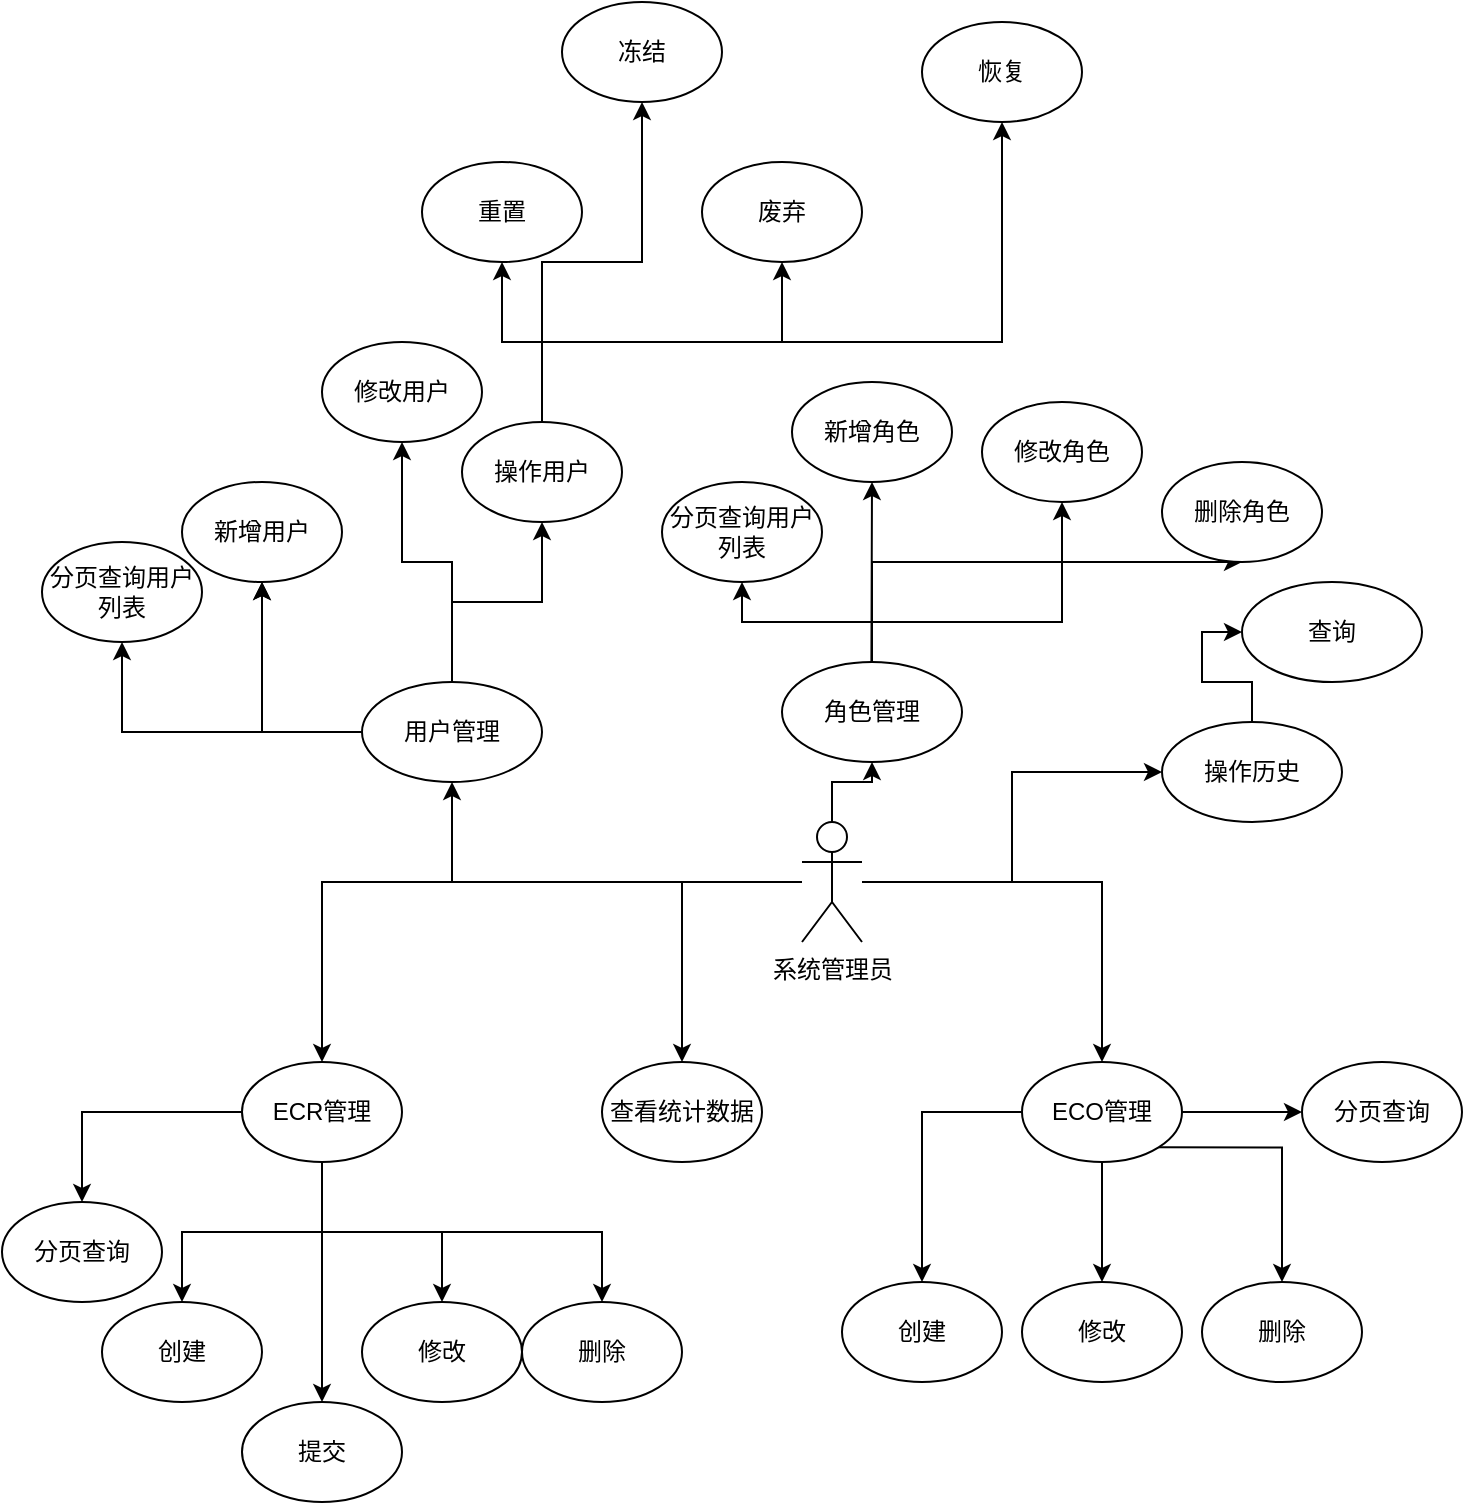 <mxfile version="21.1.1" type="github">
  <diagram name="第 1 页" id="2Dv64XPZ4sO35TC0VDzX">
    <mxGraphModel dx="130" dy="267" grid="1" gridSize="10" guides="1" tooltips="1" connect="1" arrows="1" fold="1" page="1" pageScale="1" pageWidth="827" pageHeight="1169" math="0" shadow="0">
      <root>
        <mxCell id="0" />
        <mxCell id="1" parent="0" />
        <mxCell id="pvFu4Uic2yDWqxtZS8rq-4" value="" style="edgeStyle=orthogonalEdgeStyle;rounded=0;orthogonalLoop=1;jettySize=auto;html=1;entryX=0.5;entryY=1;entryDx=0;entryDy=0;" edge="1" parent="1" source="pvFu4Uic2yDWqxtZS8rq-1" target="pvFu4Uic2yDWqxtZS8rq-5">
          <mxGeometry relative="1" as="geometry">
            <mxPoint x="360" y="460" as="targetPoint" />
          </mxGeometry>
        </mxCell>
        <mxCell id="pvFu4Uic2yDWqxtZS8rq-25" style="edgeStyle=orthogonalEdgeStyle;rounded=0;orthogonalLoop=1;jettySize=auto;html=1;" edge="1" parent="1" source="pvFu4Uic2yDWqxtZS8rq-1" target="pvFu4Uic2yDWqxtZS8rq-24">
          <mxGeometry relative="1" as="geometry" />
        </mxCell>
        <mxCell id="pvFu4Uic2yDWqxtZS8rq-33" style="edgeStyle=orthogonalEdgeStyle;rounded=0;orthogonalLoop=1;jettySize=auto;html=1;" edge="1" parent="1" source="pvFu4Uic2yDWqxtZS8rq-1" target="pvFu4Uic2yDWqxtZS8rq-32">
          <mxGeometry relative="1" as="geometry" />
        </mxCell>
        <mxCell id="pvFu4Uic2yDWqxtZS8rq-44" style="edgeStyle=orthogonalEdgeStyle;rounded=0;orthogonalLoop=1;jettySize=auto;html=1;entryX=0.5;entryY=0;entryDx=0;entryDy=0;" edge="1" parent="1" source="pvFu4Uic2yDWqxtZS8rq-1" target="pvFu4Uic2yDWqxtZS8rq-42">
          <mxGeometry relative="1" as="geometry" />
        </mxCell>
        <mxCell id="pvFu4Uic2yDWqxtZS8rq-54" style="edgeStyle=orthogonalEdgeStyle;rounded=0;orthogonalLoop=1;jettySize=auto;html=1;" edge="1" parent="1" source="pvFu4Uic2yDWqxtZS8rq-1" target="pvFu4Uic2yDWqxtZS8rq-53">
          <mxGeometry relative="1" as="geometry" />
        </mxCell>
        <mxCell id="pvFu4Uic2yDWqxtZS8rq-68" style="edgeStyle=orthogonalEdgeStyle;rounded=0;orthogonalLoop=1;jettySize=auto;html=1;entryX=0.5;entryY=0;entryDx=0;entryDy=0;" edge="1" parent="1" source="pvFu4Uic2yDWqxtZS8rq-1" target="pvFu4Uic2yDWqxtZS8rq-67">
          <mxGeometry relative="1" as="geometry" />
        </mxCell>
        <mxCell id="pvFu4Uic2yDWqxtZS8rq-1" value="系统管理员" style="shape=umlActor;verticalLabelPosition=bottom;verticalAlign=top;html=1;outlineConnect=0;" vertex="1" parent="1">
          <mxGeometry x="470" y="470" width="30" height="60" as="geometry" />
        </mxCell>
        <mxCell id="pvFu4Uic2yDWqxtZS8rq-7" value="" style="edgeStyle=orthogonalEdgeStyle;rounded=0;orthogonalLoop=1;jettySize=auto;html=1;" edge="1" parent="1" source="pvFu4Uic2yDWqxtZS8rq-5" target="pvFu4Uic2yDWqxtZS8rq-6">
          <mxGeometry relative="1" as="geometry" />
        </mxCell>
        <mxCell id="pvFu4Uic2yDWqxtZS8rq-10" value="" style="edgeStyle=orthogonalEdgeStyle;rounded=0;orthogonalLoop=1;jettySize=auto;html=1;" edge="1" parent="1" source="pvFu4Uic2yDWqxtZS8rq-5" target="pvFu4Uic2yDWqxtZS8rq-6">
          <mxGeometry relative="1" as="geometry" />
        </mxCell>
        <mxCell id="pvFu4Uic2yDWqxtZS8rq-12" style="edgeStyle=orthogonalEdgeStyle;rounded=0;orthogonalLoop=1;jettySize=auto;html=1;exitX=0.5;exitY=0;exitDx=0;exitDy=0;entryX=0.5;entryY=1;entryDx=0;entryDy=0;" edge="1" parent="1" source="pvFu4Uic2yDWqxtZS8rq-5" target="pvFu4Uic2yDWqxtZS8rq-11">
          <mxGeometry relative="1" as="geometry" />
        </mxCell>
        <mxCell id="pvFu4Uic2yDWqxtZS8rq-14" style="edgeStyle=orthogonalEdgeStyle;rounded=0;orthogonalLoop=1;jettySize=auto;html=1;exitX=0.5;exitY=0;exitDx=0;exitDy=0;" edge="1" parent="1" source="pvFu4Uic2yDWqxtZS8rq-5" target="pvFu4Uic2yDWqxtZS8rq-13">
          <mxGeometry relative="1" as="geometry" />
        </mxCell>
        <mxCell id="pvFu4Uic2yDWqxtZS8rq-37" style="edgeStyle=orthogonalEdgeStyle;rounded=0;orthogonalLoop=1;jettySize=auto;html=1;" edge="1" parent="1" source="pvFu4Uic2yDWqxtZS8rq-5" target="pvFu4Uic2yDWqxtZS8rq-36">
          <mxGeometry relative="1" as="geometry" />
        </mxCell>
        <mxCell id="pvFu4Uic2yDWqxtZS8rq-5" value="用户管理" style="ellipse;whiteSpace=wrap;html=1;" vertex="1" parent="1">
          <mxGeometry x="250" y="400" width="90" height="50" as="geometry" />
        </mxCell>
        <mxCell id="pvFu4Uic2yDWqxtZS8rq-6" value="新增用户" style="ellipse;whiteSpace=wrap;html=1;" vertex="1" parent="1">
          <mxGeometry x="160" y="300" width="80" height="50" as="geometry" />
        </mxCell>
        <mxCell id="pvFu4Uic2yDWqxtZS8rq-11" value="修改用户" style="ellipse;whiteSpace=wrap;html=1;" vertex="1" parent="1">
          <mxGeometry x="230" y="230" width="80" height="50" as="geometry" />
        </mxCell>
        <mxCell id="pvFu4Uic2yDWqxtZS8rq-16" value="" style="edgeStyle=orthogonalEdgeStyle;rounded=0;orthogonalLoop=1;jettySize=auto;html=1;" edge="1" parent="1" source="pvFu4Uic2yDWqxtZS8rq-13" target="pvFu4Uic2yDWqxtZS8rq-15">
          <mxGeometry relative="1" as="geometry" />
        </mxCell>
        <mxCell id="pvFu4Uic2yDWqxtZS8rq-18" style="edgeStyle=orthogonalEdgeStyle;rounded=0;orthogonalLoop=1;jettySize=auto;html=1;exitX=0.5;exitY=0;exitDx=0;exitDy=0;entryX=0.5;entryY=1;entryDx=0;entryDy=0;" edge="1" parent="1" source="pvFu4Uic2yDWqxtZS8rq-13" target="pvFu4Uic2yDWqxtZS8rq-17">
          <mxGeometry relative="1" as="geometry" />
        </mxCell>
        <mxCell id="pvFu4Uic2yDWqxtZS8rq-20" style="edgeStyle=orthogonalEdgeStyle;rounded=0;orthogonalLoop=1;jettySize=auto;html=1;entryX=0.5;entryY=1;entryDx=0;entryDy=0;exitX=0.5;exitY=0;exitDx=0;exitDy=0;" edge="1" parent="1" source="pvFu4Uic2yDWqxtZS8rq-13" target="pvFu4Uic2yDWqxtZS8rq-19">
          <mxGeometry relative="1" as="geometry">
            <mxPoint x="420" y="295" as="sourcePoint" />
          </mxGeometry>
        </mxCell>
        <mxCell id="pvFu4Uic2yDWqxtZS8rq-22" style="edgeStyle=orthogonalEdgeStyle;rounded=0;orthogonalLoop=1;jettySize=auto;html=1;exitX=0.5;exitY=0;exitDx=0;exitDy=0;entryX=0.5;entryY=1;entryDx=0;entryDy=0;" edge="1" parent="1" source="pvFu4Uic2yDWqxtZS8rq-13" target="pvFu4Uic2yDWqxtZS8rq-21">
          <mxGeometry relative="1" as="geometry">
            <Array as="points">
              <mxPoint x="380" y="230" />
              <mxPoint x="530" y="230" />
            </Array>
          </mxGeometry>
        </mxCell>
        <mxCell id="pvFu4Uic2yDWqxtZS8rq-13" value="操作用户" style="ellipse;whiteSpace=wrap;html=1;" vertex="1" parent="1">
          <mxGeometry x="300" y="270" width="80" height="50" as="geometry" />
        </mxCell>
        <mxCell id="pvFu4Uic2yDWqxtZS8rq-15" value="重置" style="ellipse;whiteSpace=wrap;html=1;" vertex="1" parent="1">
          <mxGeometry x="280" y="140" width="80" height="50" as="geometry" />
        </mxCell>
        <mxCell id="pvFu4Uic2yDWqxtZS8rq-17" value="冻结" style="ellipse;whiteSpace=wrap;html=1;" vertex="1" parent="1">
          <mxGeometry x="350" y="60" width="80" height="50" as="geometry" />
        </mxCell>
        <mxCell id="pvFu4Uic2yDWqxtZS8rq-19" value="废弃" style="ellipse;whiteSpace=wrap;html=1;" vertex="1" parent="1">
          <mxGeometry x="420" y="140" width="80" height="50" as="geometry" />
        </mxCell>
        <mxCell id="pvFu4Uic2yDWqxtZS8rq-21" value="恢复" style="ellipse;whiteSpace=wrap;html=1;" vertex="1" parent="1">
          <mxGeometry x="530" y="70" width="80" height="50" as="geometry" />
        </mxCell>
        <mxCell id="pvFu4Uic2yDWqxtZS8rq-27" style="edgeStyle=orthogonalEdgeStyle;rounded=0;orthogonalLoop=1;jettySize=auto;html=1;exitX=0.497;exitY=-0.027;exitDx=0;exitDy=0;entryX=0.5;entryY=1;entryDx=0;entryDy=0;exitPerimeter=0;" edge="1" parent="1" source="pvFu4Uic2yDWqxtZS8rq-24" target="pvFu4Uic2yDWqxtZS8rq-26">
          <mxGeometry relative="1" as="geometry">
            <Array as="points">
              <mxPoint x="505" y="390" />
              <mxPoint x="505" y="390" />
              <mxPoint x="505" y="300" />
            </Array>
          </mxGeometry>
        </mxCell>
        <mxCell id="pvFu4Uic2yDWqxtZS8rq-29" style="edgeStyle=orthogonalEdgeStyle;rounded=0;orthogonalLoop=1;jettySize=auto;html=1;exitX=0.5;exitY=0;exitDx=0;exitDy=0;entryX=0.5;entryY=1;entryDx=0;entryDy=0;" edge="1" parent="1" source="pvFu4Uic2yDWqxtZS8rq-24" target="pvFu4Uic2yDWqxtZS8rq-28">
          <mxGeometry relative="1" as="geometry">
            <mxPoint x="550" y="340" as="targetPoint" />
            <Array as="points">
              <mxPoint x="500" y="370" />
              <mxPoint x="550" y="370" />
            </Array>
          </mxGeometry>
        </mxCell>
        <mxCell id="pvFu4Uic2yDWqxtZS8rq-30" style="edgeStyle=orthogonalEdgeStyle;rounded=0;orthogonalLoop=1;jettySize=auto;html=1;exitX=0.5;exitY=0;exitDx=0;exitDy=0;entryX=0.5;entryY=1;entryDx=0;entryDy=0;" edge="1" parent="1" source="pvFu4Uic2yDWqxtZS8rq-24" target="pvFu4Uic2yDWqxtZS8rq-31">
          <mxGeometry relative="1" as="geometry">
            <mxPoint x="570" y="360" as="targetPoint" />
            <Array as="points">
              <mxPoint x="505" y="340" />
            </Array>
          </mxGeometry>
        </mxCell>
        <mxCell id="pvFu4Uic2yDWqxtZS8rq-39" style="edgeStyle=orthogonalEdgeStyle;rounded=0;orthogonalLoop=1;jettySize=auto;html=1;entryX=0.5;entryY=1;entryDx=0;entryDy=0;" edge="1" parent="1" source="pvFu4Uic2yDWqxtZS8rq-24" target="pvFu4Uic2yDWqxtZS8rq-38">
          <mxGeometry relative="1" as="geometry" />
        </mxCell>
        <mxCell id="pvFu4Uic2yDWqxtZS8rq-24" value="角色管理" style="ellipse;whiteSpace=wrap;html=1;" vertex="1" parent="1">
          <mxGeometry x="460" y="390" width="90" height="50" as="geometry" />
        </mxCell>
        <mxCell id="pvFu4Uic2yDWqxtZS8rq-26" value="新增角色" style="ellipse;whiteSpace=wrap;html=1;" vertex="1" parent="1">
          <mxGeometry x="465" y="250" width="80" height="50" as="geometry" />
        </mxCell>
        <mxCell id="pvFu4Uic2yDWqxtZS8rq-28" value="修改角色" style="ellipse;whiteSpace=wrap;html=1;" vertex="1" parent="1">
          <mxGeometry x="560" y="260" width="80" height="50" as="geometry" />
        </mxCell>
        <mxCell id="pvFu4Uic2yDWqxtZS8rq-31" value="删除角色" style="ellipse;whiteSpace=wrap;html=1;" vertex="1" parent="1">
          <mxGeometry x="650" y="290" width="80" height="50" as="geometry" />
        </mxCell>
        <mxCell id="pvFu4Uic2yDWqxtZS8rq-35" style="edgeStyle=orthogonalEdgeStyle;rounded=0;orthogonalLoop=1;jettySize=auto;html=1;entryX=0;entryY=0.5;entryDx=0;entryDy=0;" edge="1" parent="1" source="pvFu4Uic2yDWqxtZS8rq-32" target="pvFu4Uic2yDWqxtZS8rq-34">
          <mxGeometry relative="1" as="geometry" />
        </mxCell>
        <mxCell id="pvFu4Uic2yDWqxtZS8rq-32" value="操作历史" style="ellipse;whiteSpace=wrap;html=1;" vertex="1" parent="1">
          <mxGeometry x="650" y="420" width="90" height="50" as="geometry" />
        </mxCell>
        <mxCell id="pvFu4Uic2yDWqxtZS8rq-34" value="查询" style="ellipse;whiteSpace=wrap;html=1;" vertex="1" parent="1">
          <mxGeometry x="690" y="350" width="90" height="50" as="geometry" />
        </mxCell>
        <mxCell id="pvFu4Uic2yDWqxtZS8rq-36" value="分页查询用户列表" style="ellipse;whiteSpace=wrap;html=1;" vertex="1" parent="1">
          <mxGeometry x="90" y="330" width="80" height="50" as="geometry" />
        </mxCell>
        <mxCell id="pvFu4Uic2yDWqxtZS8rq-38" value="分页查询用户列表" style="ellipse;whiteSpace=wrap;html=1;" vertex="1" parent="1">
          <mxGeometry x="400" y="300" width="80" height="50" as="geometry" />
        </mxCell>
        <mxCell id="pvFu4Uic2yDWqxtZS8rq-46" value="" style="edgeStyle=orthogonalEdgeStyle;rounded=0;orthogonalLoop=1;jettySize=auto;html=1;" edge="1" parent="1" source="pvFu4Uic2yDWqxtZS8rq-42" target="pvFu4Uic2yDWqxtZS8rq-45">
          <mxGeometry relative="1" as="geometry" />
        </mxCell>
        <mxCell id="pvFu4Uic2yDWqxtZS8rq-49" style="edgeStyle=orthogonalEdgeStyle;rounded=0;orthogonalLoop=1;jettySize=auto;html=1;exitX=0.5;exitY=1;exitDx=0;exitDy=0;entryX=0.5;entryY=0;entryDx=0;entryDy=0;" edge="1" parent="1" source="pvFu4Uic2yDWqxtZS8rq-42" target="pvFu4Uic2yDWqxtZS8rq-48">
          <mxGeometry relative="1" as="geometry" />
        </mxCell>
        <mxCell id="pvFu4Uic2yDWqxtZS8rq-50" style="edgeStyle=orthogonalEdgeStyle;rounded=0;orthogonalLoop=1;jettySize=auto;html=1;exitX=0.5;exitY=1;exitDx=0;exitDy=0;entryX=0.5;entryY=0;entryDx=0;entryDy=0;" edge="1" parent="1" source="pvFu4Uic2yDWqxtZS8rq-42" target="pvFu4Uic2yDWqxtZS8rq-51">
          <mxGeometry relative="1" as="geometry">
            <mxPoint x="360" y="710" as="targetPoint" />
          </mxGeometry>
        </mxCell>
        <mxCell id="pvFu4Uic2yDWqxtZS8rq-64" style="edgeStyle=orthogonalEdgeStyle;rounded=0;orthogonalLoop=1;jettySize=auto;html=1;exitX=0;exitY=0.5;exitDx=0;exitDy=0;entryX=0.5;entryY=0;entryDx=0;entryDy=0;" edge="1" parent="1" source="pvFu4Uic2yDWqxtZS8rq-42" target="pvFu4Uic2yDWqxtZS8rq-63">
          <mxGeometry relative="1" as="geometry" />
        </mxCell>
        <mxCell id="pvFu4Uic2yDWqxtZS8rq-70" style="edgeStyle=orthogonalEdgeStyle;rounded=0;orthogonalLoop=1;jettySize=auto;html=1;exitX=0.5;exitY=1;exitDx=0;exitDy=0;entryX=0.5;entryY=0;entryDx=0;entryDy=0;" edge="1" parent="1" source="pvFu4Uic2yDWqxtZS8rq-42" target="pvFu4Uic2yDWqxtZS8rq-69">
          <mxGeometry relative="1" as="geometry" />
        </mxCell>
        <mxCell id="pvFu4Uic2yDWqxtZS8rq-42" value="ECR管理" style="ellipse;whiteSpace=wrap;html=1;" vertex="1" parent="1">
          <mxGeometry x="190" y="590" width="80" height="50" as="geometry" />
        </mxCell>
        <mxCell id="pvFu4Uic2yDWqxtZS8rq-45" value="创建" style="ellipse;whiteSpace=wrap;html=1;" vertex="1" parent="1">
          <mxGeometry x="120" y="710" width="80" height="50" as="geometry" />
        </mxCell>
        <mxCell id="pvFu4Uic2yDWqxtZS8rq-48" value="修改" style="ellipse;whiteSpace=wrap;html=1;" vertex="1" parent="1">
          <mxGeometry x="250" y="710" width="80" height="50" as="geometry" />
        </mxCell>
        <mxCell id="pvFu4Uic2yDWqxtZS8rq-51" value="删除" style="ellipse;whiteSpace=wrap;html=1;" vertex="1" parent="1">
          <mxGeometry x="330" y="710" width="80" height="50" as="geometry" />
        </mxCell>
        <mxCell id="pvFu4Uic2yDWqxtZS8rq-57" value="" style="edgeStyle=orthogonalEdgeStyle;rounded=0;orthogonalLoop=1;jettySize=auto;html=1;" edge="1" parent="1" source="pvFu4Uic2yDWqxtZS8rq-53" target="pvFu4Uic2yDWqxtZS8rq-56">
          <mxGeometry relative="1" as="geometry" />
        </mxCell>
        <mxCell id="pvFu4Uic2yDWqxtZS8rq-60" style="edgeStyle=orthogonalEdgeStyle;rounded=0;orthogonalLoop=1;jettySize=auto;html=1;entryX=0.5;entryY=0;entryDx=0;entryDy=0;" edge="1" parent="1" source="pvFu4Uic2yDWqxtZS8rq-53" target="pvFu4Uic2yDWqxtZS8rq-59">
          <mxGeometry relative="1" as="geometry" />
        </mxCell>
        <mxCell id="pvFu4Uic2yDWqxtZS8rq-62" style="edgeStyle=orthogonalEdgeStyle;rounded=0;orthogonalLoop=1;jettySize=auto;html=1;exitX=1;exitY=1;exitDx=0;exitDy=0;entryX=0.5;entryY=0;entryDx=0;entryDy=0;" edge="1" parent="1" source="pvFu4Uic2yDWqxtZS8rq-53" target="pvFu4Uic2yDWqxtZS8rq-61">
          <mxGeometry relative="1" as="geometry" />
        </mxCell>
        <mxCell id="pvFu4Uic2yDWqxtZS8rq-66" style="edgeStyle=orthogonalEdgeStyle;rounded=0;orthogonalLoop=1;jettySize=auto;html=1;exitX=1;exitY=0.5;exitDx=0;exitDy=0;entryX=0;entryY=0.5;entryDx=0;entryDy=0;" edge="1" parent="1" source="pvFu4Uic2yDWqxtZS8rq-53" target="pvFu4Uic2yDWqxtZS8rq-65">
          <mxGeometry relative="1" as="geometry" />
        </mxCell>
        <mxCell id="pvFu4Uic2yDWqxtZS8rq-53" value="ECO管理" style="ellipse;whiteSpace=wrap;html=1;" vertex="1" parent="1">
          <mxGeometry x="580" y="590" width="80" height="50" as="geometry" />
        </mxCell>
        <mxCell id="pvFu4Uic2yDWqxtZS8rq-56" value="创建" style="ellipse;whiteSpace=wrap;html=1;" vertex="1" parent="1">
          <mxGeometry x="490" y="700" width="80" height="50" as="geometry" />
        </mxCell>
        <mxCell id="pvFu4Uic2yDWqxtZS8rq-59" value="修改" style="ellipse;whiteSpace=wrap;html=1;" vertex="1" parent="1">
          <mxGeometry x="580" y="700" width="80" height="50" as="geometry" />
        </mxCell>
        <mxCell id="pvFu4Uic2yDWqxtZS8rq-61" value="删除" style="ellipse;whiteSpace=wrap;html=1;" vertex="1" parent="1">
          <mxGeometry x="670" y="700" width="80" height="50" as="geometry" />
        </mxCell>
        <mxCell id="pvFu4Uic2yDWqxtZS8rq-63" value="分页查询" style="ellipse;whiteSpace=wrap;html=1;" vertex="1" parent="1">
          <mxGeometry x="70" y="660" width="80" height="50" as="geometry" />
        </mxCell>
        <mxCell id="pvFu4Uic2yDWqxtZS8rq-65" value="分页查询" style="ellipse;whiteSpace=wrap;html=1;" vertex="1" parent="1">
          <mxGeometry x="720" y="590" width="80" height="50" as="geometry" />
        </mxCell>
        <mxCell id="pvFu4Uic2yDWqxtZS8rq-67" value="查看统计数据" style="ellipse;whiteSpace=wrap;html=1;" vertex="1" parent="1">
          <mxGeometry x="370" y="590" width="80" height="50" as="geometry" />
        </mxCell>
        <mxCell id="pvFu4Uic2yDWqxtZS8rq-69" value="提交" style="ellipse;whiteSpace=wrap;html=1;" vertex="1" parent="1">
          <mxGeometry x="190" y="760" width="80" height="50" as="geometry" />
        </mxCell>
      </root>
    </mxGraphModel>
  </diagram>
</mxfile>
